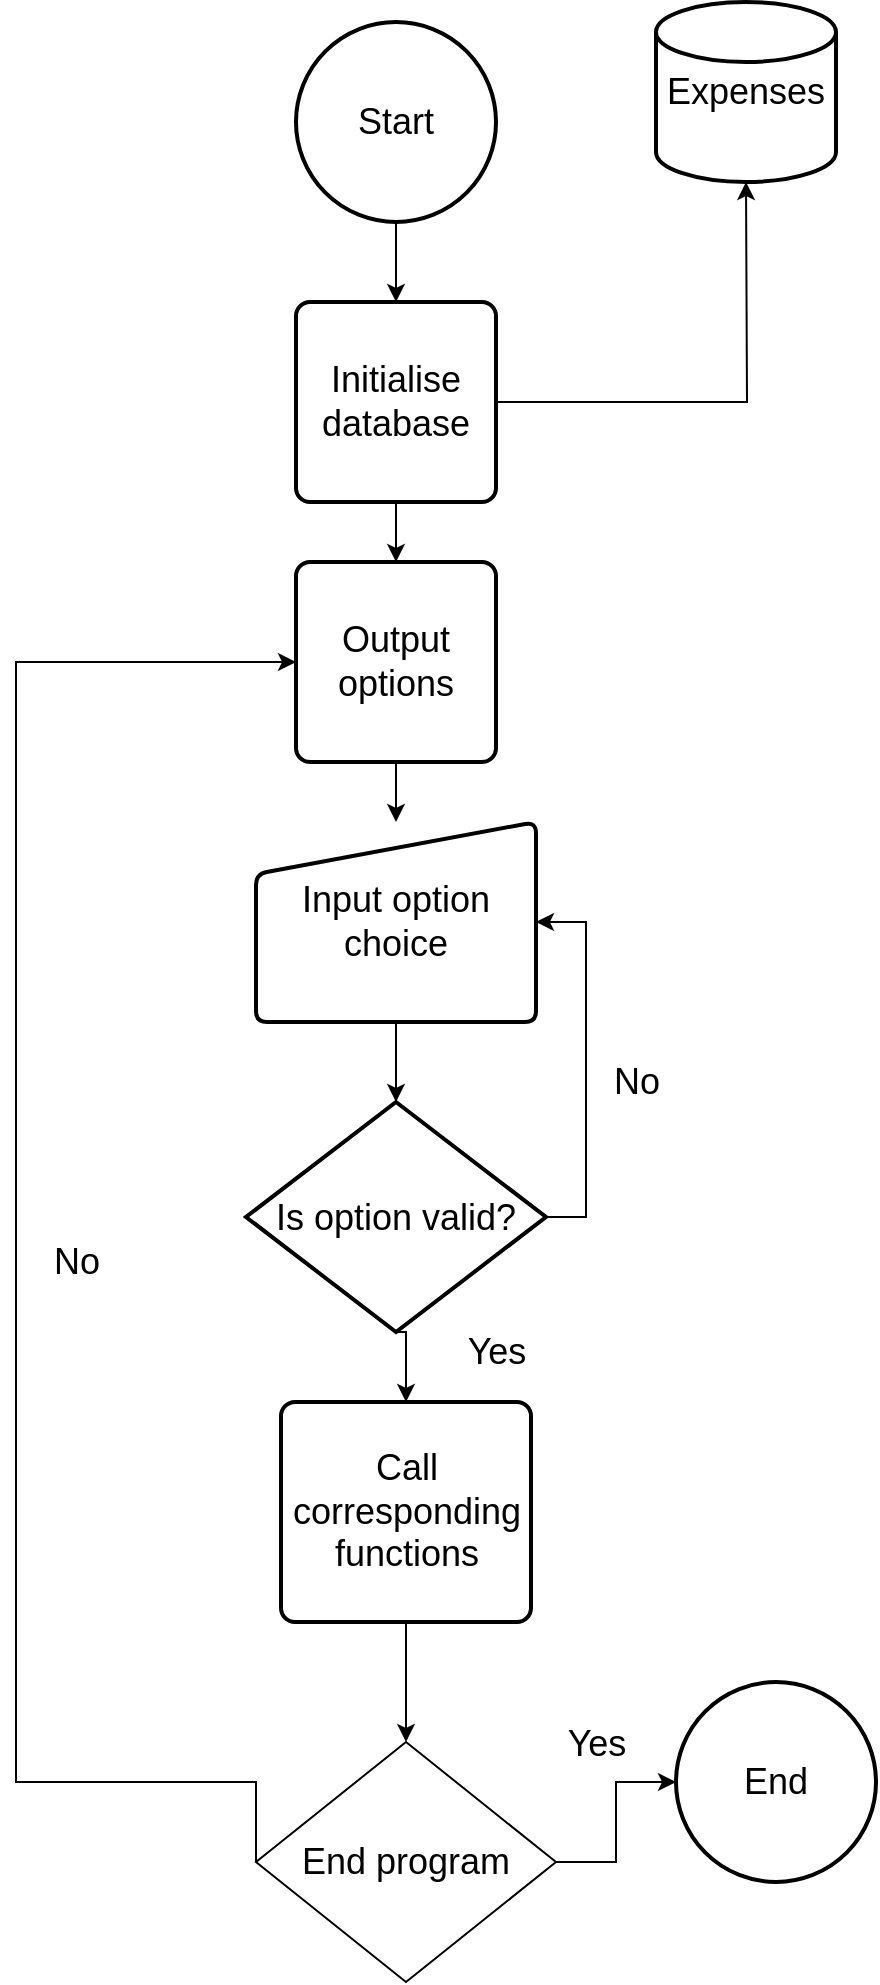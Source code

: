 <mxfile version="12.5.6" type="device"><diagram id="2TyDJQq9df8mStiFWo8-" name="Page-1"><mxGraphModel dx="1182" dy="640" grid="1" gridSize="10" guides="1" tooltips="1" connect="1" arrows="1" fold="1" page="1" pageScale="1" pageWidth="850" pageHeight="1100" math="0" shadow="0"><root><mxCell id="0"/><mxCell id="1" parent="0"/><mxCell id="ASWaq0BqjaTuYOZqPJr--4" style="edgeStyle=orthogonalEdgeStyle;rounded=0;orthogonalLoop=1;jettySize=auto;html=1;exitX=0.5;exitY=1;exitDx=0;exitDy=0;exitPerimeter=0;entryX=0.5;entryY=0;entryDx=0;entryDy=0;" edge="1" parent="1" source="ASWaq0BqjaTuYOZqPJr--1" target="ASWaq0BqjaTuYOZqPJr--3"><mxGeometry relative="1" as="geometry"/></mxCell><mxCell id="ASWaq0BqjaTuYOZqPJr--1" value="&lt;font style=&quot;font-size: 18px&quot;&gt;Start&lt;/font&gt;" style="strokeWidth=2;html=1;shape=mxgraph.flowchart.start_2;whiteSpace=wrap;" vertex="1" parent="1"><mxGeometry x="330" y="30" width="100" height="100" as="geometry"/></mxCell><mxCell id="ASWaq0BqjaTuYOZqPJr--12" style="edgeStyle=orthogonalEdgeStyle;rounded=0;orthogonalLoop=1;jettySize=auto;html=1;exitX=0.5;exitY=1;exitDx=0;exitDy=0;entryX=0.5;entryY=0;entryDx=0;entryDy=0;" edge="1" parent="1" source="ASWaq0BqjaTuYOZqPJr--3" target="ASWaq0BqjaTuYOZqPJr--7"><mxGeometry relative="1" as="geometry"/></mxCell><mxCell id="ASWaq0BqjaTuYOZqPJr--13" style="edgeStyle=orthogonalEdgeStyle;rounded=0;orthogonalLoop=1;jettySize=auto;html=1;exitX=1;exitY=0.5;exitDx=0;exitDy=0;entryX=0.5;entryY=1;entryDx=0;entryDy=0;" edge="1" parent="1" source="ASWaq0BqjaTuYOZqPJr--3"><mxGeometry relative="1" as="geometry"><mxPoint x="555.0" y="110" as="targetPoint"/></mxGeometry></mxCell><mxCell id="ASWaq0BqjaTuYOZqPJr--3" value="&lt;font style=&quot;font-size: 18px&quot;&gt;Initialise database&lt;/font&gt;" style="rounded=1;whiteSpace=wrap;html=1;absoluteArcSize=1;arcSize=14;strokeWidth=2;" vertex="1" parent="1"><mxGeometry x="330" y="170" width="100" height="100" as="geometry"/></mxCell><mxCell id="ASWaq0BqjaTuYOZqPJr--17" style="edgeStyle=orthogonalEdgeStyle;rounded=0;orthogonalLoop=1;jettySize=auto;html=1;exitX=0.5;exitY=1;exitDx=0;exitDy=0;entryX=0.5;entryY=0;entryDx=0;entryDy=0;" edge="1" parent="1" source="ASWaq0BqjaTuYOZqPJr--7" target="ASWaq0BqjaTuYOZqPJr--14"><mxGeometry relative="1" as="geometry"/></mxCell><mxCell id="ASWaq0BqjaTuYOZqPJr--7" value="&lt;font style=&quot;font-size: 18px&quot;&gt;Output options&lt;/font&gt;" style="rounded=1;whiteSpace=wrap;html=1;absoluteArcSize=1;arcSize=14;strokeWidth=2;" vertex="1" parent="1"><mxGeometry x="330" y="300" width="100" height="100" as="geometry"/></mxCell><mxCell id="ASWaq0BqjaTuYOZqPJr--21" style="edgeStyle=orthogonalEdgeStyle;rounded=0;orthogonalLoop=1;jettySize=auto;html=1;exitX=0.5;exitY=1;exitDx=0;exitDy=0;entryX=0.5;entryY=0;entryDx=0;entryDy=0;entryPerimeter=0;" edge="1" parent="1" source="ASWaq0BqjaTuYOZqPJr--14" target="ASWaq0BqjaTuYOZqPJr--19"><mxGeometry relative="1" as="geometry"/></mxCell><mxCell id="ASWaq0BqjaTuYOZqPJr--14" value="&lt;div&gt;&lt;font style=&quot;font-size: 18px&quot;&gt;Input option choice&lt;br&gt;&lt;/font&gt;&lt;/div&gt;" style="html=1;strokeWidth=2;shape=manualInput;whiteSpace=wrap;rounded=1;size=26;arcSize=11;" vertex="1" parent="1"><mxGeometry x="310" y="430" width="140" height="100" as="geometry"/></mxCell><mxCell id="ASWaq0BqjaTuYOZqPJr--18" value="&lt;font style=&quot;font-size: 18px&quot;&gt;Expenses&lt;/font&gt;" style="strokeWidth=2;html=1;shape=mxgraph.flowchart.database;whiteSpace=wrap;" vertex="1" parent="1"><mxGeometry x="510" y="20" width="90" height="90" as="geometry"/></mxCell><mxCell id="ASWaq0BqjaTuYOZqPJr--22" style="edgeStyle=orthogonalEdgeStyle;rounded=0;orthogonalLoop=1;jettySize=auto;html=1;exitX=1;exitY=0.5;exitDx=0;exitDy=0;exitPerimeter=0;entryX=1;entryY=0.5;entryDx=0;entryDy=0;" edge="1" parent="1" source="ASWaq0BqjaTuYOZqPJr--19" target="ASWaq0BqjaTuYOZqPJr--14"><mxGeometry relative="1" as="geometry"/></mxCell><mxCell id="ASWaq0BqjaTuYOZqPJr--25" style="edgeStyle=orthogonalEdgeStyle;rounded=0;orthogonalLoop=1;jettySize=auto;html=1;exitX=0.5;exitY=1;exitDx=0;exitDy=0;exitPerimeter=0;entryX=0.5;entryY=0;entryDx=0;entryDy=0;" edge="1" parent="1" source="ASWaq0BqjaTuYOZqPJr--19" target="ASWaq0BqjaTuYOZqPJr--24"><mxGeometry relative="1" as="geometry"/></mxCell><mxCell id="ASWaq0BqjaTuYOZqPJr--19" value="&lt;font style=&quot;font-size: 18px&quot;&gt;Is option valid?&lt;/font&gt;" style="strokeWidth=2;html=1;shape=mxgraph.flowchart.decision;whiteSpace=wrap;" vertex="1" parent="1"><mxGeometry x="305" y="570" width="150" height="115" as="geometry"/></mxCell><mxCell id="ASWaq0BqjaTuYOZqPJr--23" value="&lt;font style=&quot;font-size: 18px&quot;&gt;No&lt;/font&gt;" style="text;html=1;align=center;verticalAlign=middle;resizable=0;points=[];autosize=1;" vertex="1" parent="1"><mxGeometry x="480" y="550" width="40" height="20" as="geometry"/></mxCell><mxCell id="ASWaq0BqjaTuYOZqPJr--32" style="edgeStyle=orthogonalEdgeStyle;rounded=0;orthogonalLoop=1;jettySize=auto;html=1;entryX=0.5;entryY=0;entryDx=0;entryDy=0;" edge="1" parent="1" source="ASWaq0BqjaTuYOZqPJr--24" target="ASWaq0BqjaTuYOZqPJr--26"><mxGeometry relative="1" as="geometry"/></mxCell><mxCell id="ASWaq0BqjaTuYOZqPJr--24" value="&lt;font style=&quot;font-size: 18px&quot;&gt;Call corresponding functions&lt;br&gt;&lt;/font&gt;" style="rounded=1;whiteSpace=wrap;html=1;absoluteArcSize=1;arcSize=14;strokeWidth=2;" vertex="1" parent="1"><mxGeometry x="322.5" y="720" width="125" height="110" as="geometry"/></mxCell><mxCell id="ASWaq0BqjaTuYOZqPJr--27" style="edgeStyle=orthogonalEdgeStyle;rounded=0;orthogonalLoop=1;jettySize=auto;html=1;exitX=0;exitY=0.5;exitDx=0;exitDy=0;entryX=0;entryY=0.5;entryDx=0;entryDy=0;" edge="1" parent="1" source="ASWaq0BqjaTuYOZqPJr--26" target="ASWaq0BqjaTuYOZqPJr--7"><mxGeometry relative="1" as="geometry"><mxPoint x="170.0" y="350" as="targetPoint"/><Array as="points"><mxPoint x="190" y="910"/><mxPoint x="190" y="350"/></Array></mxGeometry></mxCell><mxCell id="ASWaq0BqjaTuYOZqPJr--30" style="edgeStyle=orthogonalEdgeStyle;rounded=0;orthogonalLoop=1;jettySize=auto;html=1;exitX=1;exitY=0.5;exitDx=0;exitDy=0;entryX=0;entryY=0.5;entryDx=0;entryDy=0;entryPerimeter=0;" edge="1" parent="1" source="ASWaq0BqjaTuYOZqPJr--26" target="ASWaq0BqjaTuYOZqPJr--29"><mxGeometry relative="1" as="geometry"/></mxCell><mxCell id="ASWaq0BqjaTuYOZqPJr--26" value="&lt;font style=&quot;font-size: 18px&quot;&gt;End program&lt;/font&gt;" style="rhombus;whiteSpace=wrap;html=1;" vertex="1" parent="1"><mxGeometry x="310" y="890" width="150" height="120" as="geometry"/></mxCell><mxCell id="ASWaq0BqjaTuYOZqPJr--28" value="&lt;font style=&quot;font-size: 18px&quot;&gt;No&lt;/font&gt;" style="text;html=1;align=center;verticalAlign=middle;resizable=0;points=[];autosize=1;" vertex="1" parent="1"><mxGeometry x="200" y="640" width="40" height="20" as="geometry"/></mxCell><mxCell id="ASWaq0BqjaTuYOZqPJr--29" value="&lt;font style=&quot;font-size: 18px&quot;&gt;End&lt;/font&gt;" style="strokeWidth=2;html=1;shape=mxgraph.flowchart.start_2;whiteSpace=wrap;" vertex="1" parent="1"><mxGeometry x="520" y="860" width="100" height="100" as="geometry"/></mxCell><mxCell id="ASWaq0BqjaTuYOZqPJr--31" value="&lt;font style=&quot;font-size: 18px&quot;&gt;Yes&lt;/font&gt;" style="text;html=1;align=center;verticalAlign=middle;resizable=0;points=[];autosize=1;" vertex="1" parent="1"><mxGeometry x="460" y="881" width="40" height="20" as="geometry"/></mxCell><mxCell id="ASWaq0BqjaTuYOZqPJr--33" value="&lt;font style=&quot;font-size: 18px&quot;&gt;Yes&lt;/font&gt;" style="text;html=1;align=center;verticalAlign=middle;resizable=0;points=[];autosize=1;" vertex="1" parent="1"><mxGeometry x="410" y="685" width="40" height="20" as="geometry"/></mxCell></root></mxGraphModel></diagram></mxfile>